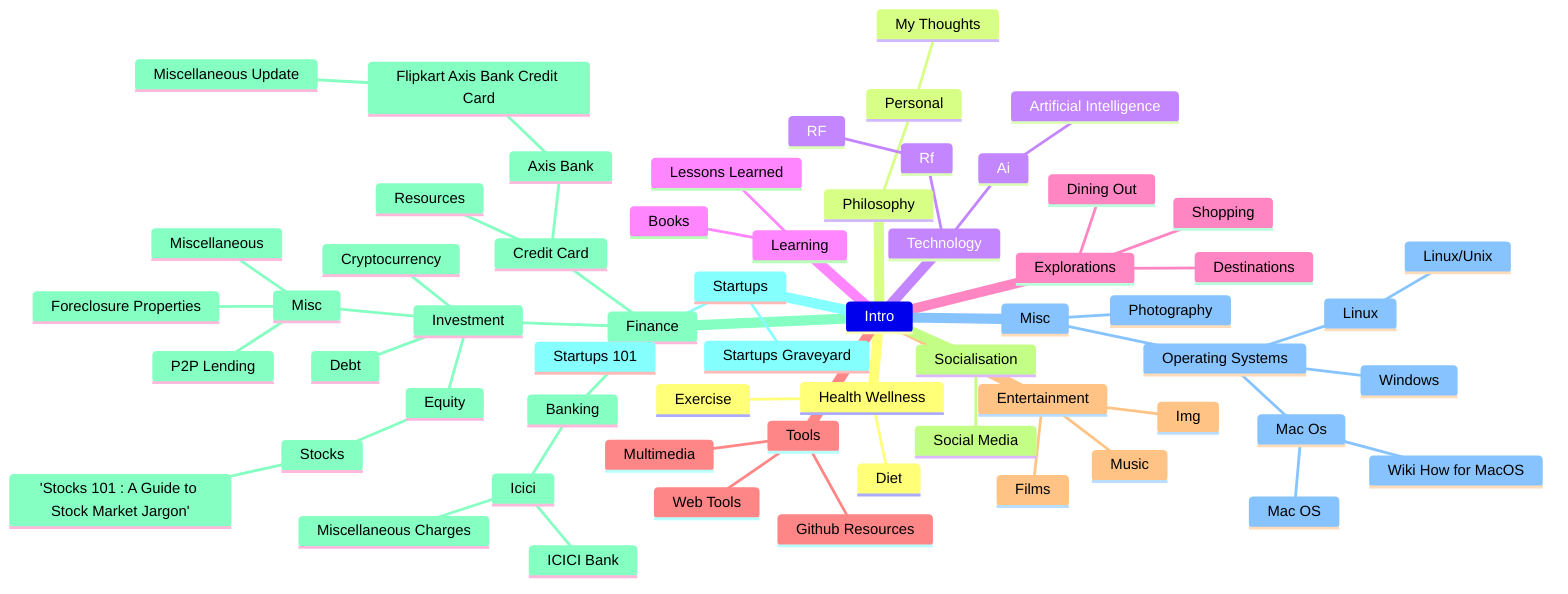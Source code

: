 mindmap
    Intro
        Health Wellness
            Diet
            Exercise
        Philosophy
            Personal
                    My Thoughts
        Technology
            Rf
                    RF
            Ai
                    Artificial Intelligence
        Learning
            Books
            Lessons Learned
        Explorations
            Shopping
            Dining Out
            Destinations
        Tools
            Web Tools
            Github Resources
            Multimedia
        Entertainment
            Img
            Music
            Films
        Socialisation
            Social Media
        Finance
            Banking
                Icici
                        Miscellaneous Charges
                        ICICI Bank
            Investment
                Cryptocurrency
                Equity
                    Stocks
                            'Stocks 101 : A Guide to Stock Market Jargon'
                Debt
                Misc
                        P2P Lending
                        Miscellaneous
                        Foreclosure Properties
            Credit Card
                Resources
                Axis Bank
                    Flipkart Axis Bank Credit Card
                            Miscellaneous Update
        Startups
            Startups 101
            Startups Graveyard
        Misc
            Operating Systems
                Linux
                        Linux/Unix 
                Mac Os
                        Wiki How for MacOS
                        Mac OS
                Windows
            Photography